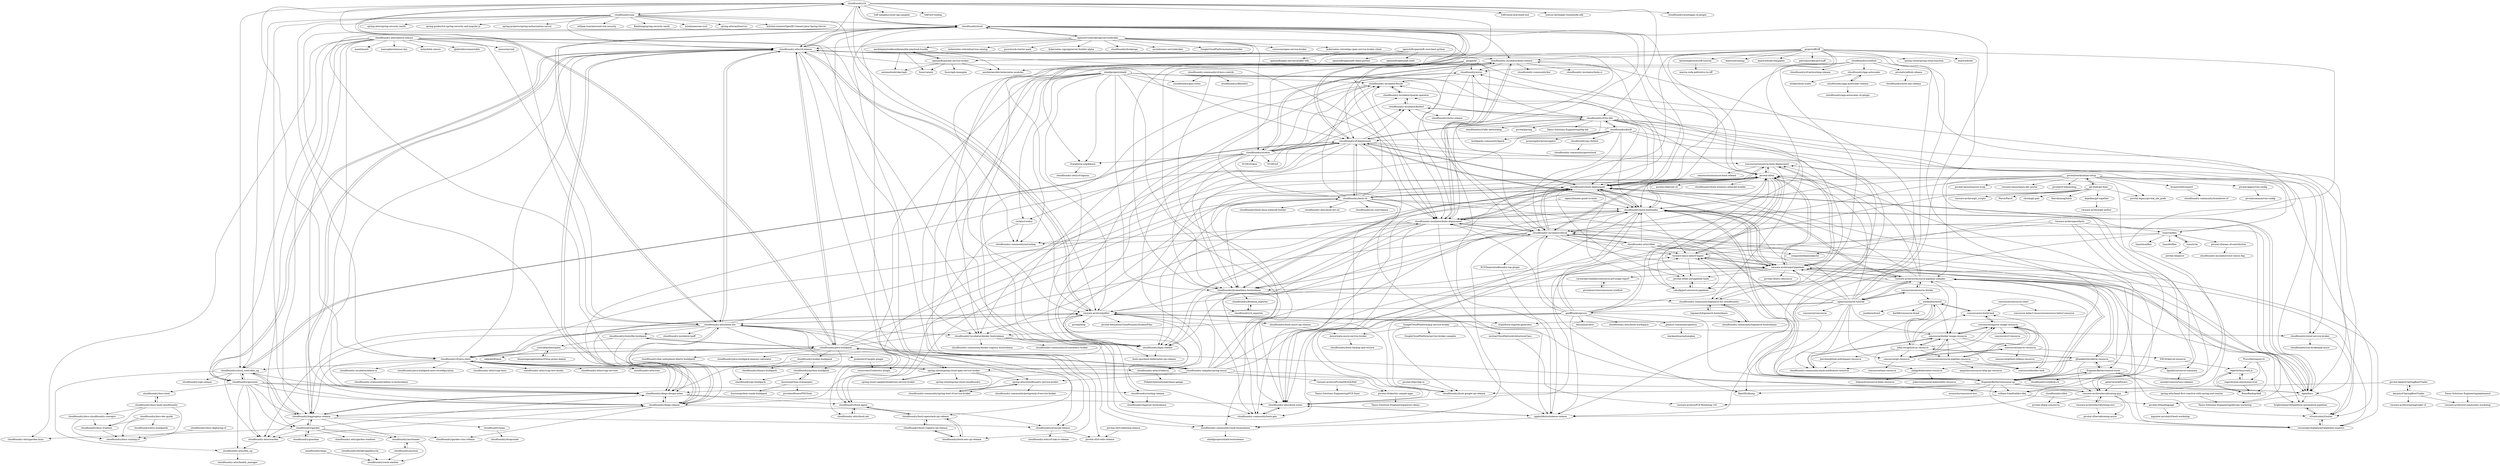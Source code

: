digraph G {
"cloudfoundry/cli" -> "cloudfoundry/bosh"
"cloudfoundry/cli" -> "cloudfoundry-attic/cf-release"
"cloudfoundry/cli" -> "cloudfoundry/java-buildpack"
"cloudfoundry/cli" -> "cloudfoundry/cf-deployment"
"cloudfoundry/cli" -> "cloudfoundry-attic/bosh-lite"
"cloudfoundry/cli" -> "cloudfoundry/uaa"
"cloudfoundry/cli" -> "cloudfoundry/cf-java-client"
"cloudfoundry/cli" -> "cloudfoundry/cloud_controller_ng"
"cloudfoundry/cli" -> "SAP-samples/cloud-cap-samples" ["e"=1]
"cloudfoundry/cli" -> "SAP/ui5-tooling" ["e"=1]
"cloudfoundry/cli" -> "cloudfoundry/cf-for-k8s"
"cloudfoundry/cli" -> "SAP/cloud-mta-build-tool" ["e"=1]
"cloudfoundry/cli" -> "watson-developer-cloud/node-sdk" ["e"=1]
"cloudfoundry/cli" -> "vmware-archive/pcfdev"
"cloudfoundry/cli" -> "cloudfoundry/multiapps-cli-plugin" ["e"=1]
"cloudfoundry-incubator/docker-boshrelease" -> "cloudfoundry-community/cf-containers-broker" ["e"=1]
"cloudfoundry-incubator/docker-boshrelease" -> "cloudfoundry-community/vault-boshrelease"
"cloudfoundry-incubator/docker-boshrelease" -> "cloudfoundry/haproxy-boshrelease"
"cloudfoundry-incubator/docker-boshrelease" -> "cloudfoundry-community/docker-registry-boshrelease"
"cloudfoundry-incubator/docker-boshrelease" -> "cloudfoundry/bpm-release"
"cloudfoundry-attic/bosh-lite" -> "cloudfoundry-attic/cf-release"
"cloudfoundry-attic/bosh-lite" -> "cloudfoundry/diego-release"
"cloudfoundry-attic/bosh-lite" -> "vmware-archive/pcfdev"
"cloudfoundry-attic/bosh-lite" -> "cloudfoundry-incubator/docker-boshrelease"
"cloudfoundry-attic/bosh-lite" -> "cloudfoundry/bosh"
"cloudfoundry-attic/bosh-lite" -> "cloudfoundry/diego-design-notes"
"cloudfoundry-attic/bosh-lite" -> "cloudfoundry-incubator/spiff"
"cloudfoundry-attic/bosh-lite" -> "cloudfoundry/cf-mysql-release"
"cloudfoundry-attic/bosh-lite" -> "cloudfoundry/bosh-deployment"
"cloudfoundry-attic/bosh-lite" -> "cloudfoundry/loggregator-release"
"cloudfoundry-attic/bosh-lite" -> "cloudfoundry-attic/warden"
"cloudfoundry-attic/bosh-lite" -> "cloudfoundry-attic/bosh-init"
"cloudfoundry-attic/bosh-lite" -> "spring-attic/cloudfoundry-service-broker"
"cloudfoundry-attic/bosh-lite" -> "cloudfoundry/bosh-agent"
"cloudfoundry-attic/bosh-lite" -> "cloudfoundry/staticfile-buildpack"
"cloudfoundry/loggregator-release" -> "cloudfoundry/diego-design-notes"
"cloudfoundry/loggregator-release" -> "cloudfoundry-attic/warden"
"cloudfoundry/loggregator-release" -> "cloudfoundry/cloud_controller_ng"
"cloudfoundry/loggregator-release" -> "cloudfoundry/noaa"
"cloudfoundry/loggregator-release" -> "cloudfoundry/garden"
"cloudfoundry/loggregator-release" -> "cloudfoundry/diego-release"
"cloudfoundry/loggregator-release" -> "cloudfoundry/cf-mysql-release"
"cloudfoundry/loggregator-release" -> "cloudfoundry/auctioneer"
"cloudfoundry/loggregator-release" -> "cloudfoundry-attic/cf-release"
"cloudfoundry/diego-release" -> "cloudfoundry/diego-design-notes"
"cloudfoundry/diego-release" -> "cloudfoundry-attic/cf-release"
"cloudfoundry/diego-release" -> "cloudfoundry/cf-mysql-release"
"cloudfoundry/diego-release" -> "cloudfoundry/garden-runc-release"
"cloudfoundry/diego-release" -> "cloudfoundry-attic/bosh-lite"
"cloudfoundry/diego-release" -> "cloudfoundry/loggregator-release"
"cloudfoundry/diego-release" -> "cloudfoundry-attic/warden"
"cloudfoundry/cf-mysql-release" -> "pivotal-cf/cf-redis-release"
"cloudfoundry/cf-mysql-release" -> "cloudfoundry-attic/cf-riak-cs-release"
"pivotal-cf/pivotal-ui" -> "cloudfoundry/bosh-google-cpi-release"
"google/kf" -> "pivotal-cf/om"
"google/kf" -> "cloudfoundry/eirini"
"google/kf" -> "cloudfoundry-incubator/kubo-deployment"
"google/kf" -> "cloudfoundry/bpm-release"
"google/kf" -> "cloudfoundry-incubator/cflocal"
"google/kf" -> "cloudfoundry-community/autosleep"
"google/kf" -> "cf-platform-eng/kibosh"
"pivotal-cf/areas-of-contribution" -> "cloudfoundry-incubator/core-values-faq"
"cloudfoundry/python-buildpack" -> "ihuston/python-cf-examples"
"cloudfoundry/python-buildpack" -> "cloudfoundry/go-buildpack"
"SWCE/keyval-resource" -> "regevbr/busywait.js"
"concourse/registry-image-resource" -> "concourse/builder-task"
"concourse/registry-image-resource" -> "concourse/oci-build-task"
"concourse/registry-image-resource" -> "concourse/docker-image-resource"
"concourse/registry-image-resource" -> "concourse/s3-resource"
"concourse/registry-image-resource" -> "concourse/concourse-pipeline-resource"
"concourse/builder-task" -> "concourse/registry-image-resource"
"cloudfoundry-samples/spring-music" -> "cloudfoundry/cf-java-client"
"cloudfoundry-samples/spring-music" -> "vmware-tanzu-labs/cf-mgmt"
"cloudfoundry-samples/spring-music" -> "vmware-archive/pcf-pipelines"
"cloudfoundry-samples/spring-music" -> "pivotal-cf/identity-sample-apps"
"cloudfoundry-samples/spring-music" -> "pivotal-cf/om"
"cloudfoundry-samples/spring-music" -> "cloudfoundry/java-buildpack"
"cloudfoundry-samples/spring-music" -> "vmware-archive/pcfdev"
"cloudfoundry-samples/spring-music" -> "cloudfoundry/diego-design-notes"
"cloudfoundry-samples/spring-music" -> "spring-attic/cloudfoundry-service-broker"
"cloudfoundry-samples/spring-music" -> "cloudfoundry/bosh-bootloader"
"cloudfoundry-samples/spring-music" -> "vmware-archive/PivotalMySQLWeb"
"cloudfoundry-incubator/admin-ui" -> "cloudfoundry-community/admin-ui-boshrelease"
"cloudfoundry-incubator/quarks-operator" -> "cloudfoundry-incubator/kubecf"
"cloudfoundry-incubator/quarks-operator" -> "cloudfoundry-incubator/fissile"
"luan/nvim" -> "pivotal-cf/pairist"
"luan/nvim" -> "luan/vimfiles"
"spring-attic/head-first-reactive-with-spring-and-reactor" -> "Tanzu-Solutions-Engineering/devops-workshop"
"cloudfoundry-community/logsearch-for-cloudfoundry" -> "cloudfoundry-community/logsearch-boshrelease"
"cloudfoundry-community/logsearch-for-cloudfoundry" -> "logsearch/logsearch-boshrelease"
"genevieve/leftovers" -> "vmware-archive/terraforming-gcp"
"EngineerBetter/control-tower" -> "EngineerBetter/concourse-up"
"EngineerBetter/control-tower" -> "cloudfoundry/credhub-cli"
"EngineerBetter/control-tower" -> "cf-toolsuite/cf-butler"
"EngineerBetter/control-tower" -> "ljfranklin/terraform-resource"
"EngineerBetter/control-tower" -> "egen/bucc"
"kelseyhightower/riff-tutorial" -> "marios-code-path/intro-to-riff"
"cloudfoundry/docs-bosh" -> "cloudfoundry/docs-book-cloudfoundry"
"PruvoNet/squiss-ts" -> "regevbr/busywait.js"
"PruvoNet/squiss-ts" -> "BrainBackup/bb8"
"PruvoNet/squiss-ts" -> "regevbr/json-expression-eval"
"cloudfoundry-community/spring-boot-cf-service-broker" -> "spring-attic/cloudfoundry-service-broker"
"spring-attic/cloudfoundry-service-broker" -> "cloudfoundry-community/postgresql-cf-service-broker"
"spring-attic/cloudfoundry-service-broker" -> "cloudfoundry-community/spring-boot-cf-service-broker"
"telia-oss/github-pr-resource" -> "concourse/registry-image-resource"
"telia-oss/github-pr-resource" -> "concourse/concourse-pipeline-resource"
"telia-oss/github-pr-resource" -> "concourse/docker-image-resource"
"telia-oss/github-pr-resource" -> "meAmidos/dcind"
"telia-oss/github-pr-resource" -> "ljfranklin/terraform-resource"
"telia-oss/github-pr-resource" -> "concourse/git-resource"
"telia-oss/github-pr-resource" -> "concourse/oci-build-task"
"telia-oss/github-pr-resource" -> "jtarchie/github-pullrequest-resource"
"telia-oss/github-pr-resource" -> "zlabjp/kubernetes-resource"
"telia-oss/github-pr-resource" -> "vmware-archive/concourse-pipeline-samples"
"cloudfoundry/garden" -> "cloudfoundry/guardian"
"cloudfoundry/garden" -> "cloudfoundry-attic/warden"
"cloudfoundry/garden" -> "cloudfoundry/loggregator-release"
"cloudfoundry/garden" -> "cloudfoundry/auctioneer"
"cloudfoundry/garden" -> "cloudfoundry/garden-runc-release"
"cloudfoundry/garden" -> "cloudfoundry/diego-design-notes"
"cloudfoundry/garden" -> "cloudfoundry-attic/garden-windows"
"cloudfoundry/garden" -> "cloudfoundry-attic/garden-linux"
"spring-cloud-samples/bookstore-service-broker" -> "spring-cloud/spring-cloud-open-service-broker"
"pivotalservices/concourse-credhub" -> "vmwarepivotallabs/concourse-pcf-usage-report"
"cloudfoundry/docs-book-cloudfoundry" -> "cloudfoundry/docs-running-cf"
"cloudfoundry/docs-book-cloudfoundry" -> "cloudfoundry/docs-cloudfoundry-concepts"
"cloudfoundry/docs-book-cloudfoundry" -> "cloudfoundry/docs-bosh"
"cloudfoundry/docs-book-cloudfoundry" -> "cloudfoundry/docs-cf-admin"
"cloudfoundry/eirini" -> "cloudfoundry/eirini-release"
"cloudfoundry/eirini" -> "cloudfoundry-incubator/fissile"
"cloudfoundry/eirini" -> "cloudfoundry/routing-release"
"cloudfoundry/eirini" -> "cppforlife/turbulence-release"
"cloudfoundry-attic/cfdev" -> "cloudfoundry-incubator/cflocal"
"cloudfoundry-attic/cfdev" -> "cloudfoundry-incubator/kubo-deployment"
"cloudfoundry-attic/cfdev" -> "vmware-archive/pcfdev"
"cloudfoundry-attic/cfdev" -> "vmware-tanzu-labs/cf-mgmt"
"cloudfoundry-attic/cfdev" -> "cloudfoundry/bosh-bootloader"
"cloudfoundry-attic/cfdev" -> "brightzheng100/platform-automation-pipelines"
"cloudfoundry-attic/cfdev" -> "vmware-archive/pcf-pipelines"
"cloudfoundry-attic/cfdev" -> "compozed/deployadactyl"
"cloudfoundry/docs-dev-guide" -> "cloudfoundry/docs-running-cf"
"cloudfoundry/docs-dev-guide" -> "cloudfoundry/docs-cf-admin"
"cloudfoundry/docs-dev-guide" -> "cloudfoundry/docs-buildpacks"
"egen/ultimate-guide-to-bosh" -> "cloudfoundry/bosh-bootloader"
"egen/ultimate-guide-to-bosh" -> "cloudfoundry/bpm-release"
"cloudfoundry/auction" -> "cloudfoundry/auctioneer"
"cloudfoundry/auction" -> "cloudfoundry/route-emitter"
"cloudfoundry/inigo" -> "cloudfoundry/route-emitter"
"cloudfoundry/auctioneer" -> "cloudfoundry/auction"
"cloudfoundry/auctioneer" -> "cloudfoundry/route-emitter"
"logsearch/logsearch-boshrelease" -> "cloudfoundry-community/logsearch-for-cloudfoundry"
"logsearch/logsearch-boshrelease" -> "cloudfoundry-community/logsearch-boshrelease"
"regevbr/busywait.js" -> "BrainBackup/bb8"
"regevbr/busywait.js" -> "regevbr/json-expression-eval"
"brightzheng100/platform-automation-pipelines" -> "cf-toolsuite/cf-butler"
"cf-platform-eng/kibosh" -> "cloudfoundry-attic/cf-logmon"
"cf-toolsuite/cf-butler" -> "vmwarepivotallabs/pcf-pipelines-maestro"
"cf-toolsuite/cf-butler" -> "brightzheng100/platform-automation-pipelines"
"regevbr/json-expression-eval" -> "regevbr/busywait.js"
"regevbr/json-expression-eval" -> "BrainBackup/bb8"
"cloudfoundry/docs-deploying-cf" -> "cloudfoundry/docs-running-cf"
"cloudfoundry/docs-cf-admin" -> "cloudfoundry/docs-running-cf"
"cloudfoundry/docs-cloudfoundry-concepts" -> "cloudfoundry/docs-running-cf"
"cloudfoundry/docs-cloudfoundry-concepts" -> "cloudfoundry/docs-cf-admin"
"concourse/concourse-chart" -> "concourse-helm3-resource/concourse-helm3-resource"
"concourse/concourse-chart" -> "concourse/oci-build-task"
"concourse/docker-image-resource" -> "concourse/registry-image-resource"
"concourse/docker-image-resource" -> "concourse/git-resource"
"concourse/docker-image-resource" -> "cloudfoundry-community/slack-notification-resource"
"concourse/docker-image-resource" -> "concourse/builder-task"
"concourse/docker-image-resource" -> "concourse/semver-resource"
"concourse/docker-image-resource" -> "telia-oss/github-pr-resource"
"concourse/docker-image-resource" -> "concourse/concourse-pipeline-resource"
"cloudfoundry/staticfile-buildpack" -> "contraband/autopilot"
"cloudfoundry/staticfile-buildpack" -> "cloudfoundry/java-buildpack"
"cloudfoundry/staticfile-buildpack" -> "cloudfoundry/diego-design-notes"
"cloudfoundry/dockerapplifecycle" -> "cloudfoundry/route-emitter"
"cloudfoundry/cf-for-k8s" -> "cloudfoundry-incubator/kubecf"
"cloudfoundry/cf-for-k8s" -> "cloudfoundry/korifi"
"cloudfoundry/cf-for-k8s" -> "cloudfoundry/cf-deployment"
"cloudfoundry/cf-for-k8s" -> "cloudfoundry/cf-k8s-networking"
"cloudfoundry/cf-for-k8s" -> "cloudfoundry/bosh-deployment"
"cloudfoundry/cf-for-k8s" -> "cloudfoundry/cloud-service-broker"
"cloudfoundry/cf-for-k8s" -> "pivotal/paving"
"cloudfoundry/cf-for-k8s" -> "cf-toolsuite/cf-butler"
"cloudfoundry/cf-for-k8s" -> "cloudfoundry/eirini"
"cloudfoundry/cf-for-k8s" -> "pivotal-cf/om"
"cloudfoundry/cf-for-k8s" -> "buildpacks-community/kpack" ["e"=1]
"cloudfoundry/cf-for-k8s" -> "egen/bucc"
"cloudfoundry/cf-for-k8s" -> "cloudfoundry-incubator/quarks-operator"
"cloudfoundry/cf-for-k8s" -> "Tanzu-Solutions-Engineering/tkg-lab" ["e"=1]
"cloudfoundry/cf-for-k8s" -> "cloudfoundry-community/logsearch-for-cloudfoundry"
"contraband/autopilot" -> "odlp/antifreeze"
"contraband/autopilot" -> "bluemixgaragelondon/cf-blue-green-deploy"
"contraband/autopilot" -> "guidowb/cf-targets-plugin"
"cloudfoundry/cf-java-client" -> "spring-cloud/spring-cloud-open-service-broker"
"cloudfoundry/cf-java-client" -> "cloudfoundry/java-buildpack-auto-reconfiguration" ["e"=1]
"cloudfoundry/cf-java-client" -> "cloudfoundry-attic/vcap-tests" ["e"=1]
"cloudfoundry/cf-java-client" -> "cloudfoundry-attic/vcap-test-assets" ["e"=1]
"cloudfoundry/cf-java-client" -> "cloudfoundry-attic/vcap-services" ["e"=1]
"cloudfoundry/cf-java-client" -> "cloudfoundry-incubator/admin-ui"
"cloudfoundry/cf-java-client" -> "cloudfoundry-attic/vmc" ["e"=1]
"cloudfoundry/cf-java-client" -> "cloudfoundry/java-buildpack"
"cloudfoundry/cf-java-client" -> "vmware-archive/pcfdev"
"cloudfoundry/cf-java-client" -> "cloudfoundry/cloud_controller_ng"
"cloudfoundry/cf-java-client" -> "cloudfoundry-samples/spring-music"
"cloudfoundry/cf-java-client" -> "cloudfoundry-attic/cf-abacus"
"cloudfoundry/cf-java-client" -> "cloudfoundry/loggregator-release"
"cloudfoundry/cf-java-client" -> "cloudfoundry-attic/cf-release"
"cloudfoundry/cf-java-client" -> "pivotal-cf/om"
"cloudfoundry-attic/lattice-release" -> "cloudfoundry/diego-release"
"cloudfoundry-attic/lattice-release" -> "mesosphere/mesos-dns" ["e"=1]
"cloudfoundry-attic/lattice-release" -> "cloudfoundry/diego-design-notes"
"cloudfoundry-attic/lattice-release" -> "cloudfoundry/loggregator-release"
"cloudfoundry-attic/lattice-release" -> "cloudfoundry/garden"
"cloudfoundry-attic/lattice-release" -> "helm/helm-classic" ["e"=1]
"cloudfoundry-attic/lattice-release" -> "cloudfoundry-attic/cf-release"
"cloudfoundry-attic/lattice-release" -> "cloudfoundry/gorouter"
"cloudfoundry-attic/lattice-release" -> "gliderlabs/connectable" ["e"=1]
"cloudfoundry-attic/lattice-release" -> "cloudfoundry-attic/bosh-lite"
"cloudfoundry-attic/lattice-release" -> "cloudfoundry-attic/garden-linux"
"cloudfoundry-attic/lattice-release" -> "cloudfoundry-community/bosh-gen"
"cloudfoundry-attic/lattice-release" -> "vmware-archive/pcfdev"
"cloudfoundry-attic/lattice-release" -> "mesos/myriad" ["e"=1]
"cloudfoundry-attic/lattice-release" -> "mantl/mantl" ["e"=1]
"cloudfoundry/go-cfclient" -> "cloudfoundry-community/gautocloud"
"cloudfoundry/bosh-openstack-cpi-release" -> "cloudfoundry/bosh-aws-cpi-release"
"cloudfoundry/bosh-openstack-cpi-release" -> "cloudfoundry/bosh-vsphere-cpi-release"
"cloudfoundry/bosh-openstack-cpi-release" -> "cloudfoundry/bosh-agent"
"cloudfoundry/diego-design-notes" -> "cloudfoundry/diego-release"
"cloudfoundry/diego-design-notes" -> "cloudfoundry/loggregator-release"
"cloudfoundry/diego-design-notes" -> "cloudfoundry/bosh-agent"
"cloudfoundry/diego-design-notes" -> "cloudfoundry-attic/bosh-notes"
"cloudfoundry/cloud-service-broker" -> "cloudfoundry/csb-brokerpak-azure"
"cloudfoundry/cloud-service-broker" -> "cf-toolsuite/cf-butler"
"cloudfoundry/bosh-agent" -> "cloudfoundry-attic/bosh-init"
"cloudfoundry/bosh-agent" -> "cloudfoundry/bosh-openstack-cpi-release"
"concourse/semver-resource" -> "concourse/github-release-resource"
"concourse/semver-resource" -> "concourse/oci-build-task"
"concourse/semver-resource" -> "SWCE/keyval-resource"
"concourse/semver-resource" -> "concourse/registry-image-resource"
"concourse/semver-resource" -> "concourse/git-resource"
"concourse/oci-build-task" -> "concourse/registry-image-resource"
"concourse/oci-build-task" -> "meAmidos/dcind"
"pivotal-cf/cf-rabbitmq-release" -> "pivotal-cf/cf-redis-release"
"cloudfoundry-incubator/kubecf" -> "cloudfoundry-incubator/quarks-operator"
"cloudfoundry-incubator/kubecf" -> "cloudfoundry/eirini-release"
"cloudfoundry-incubator/kubecf" -> "cloudfoundry/cf-for-k8s"
"cloudfoundry-attic/bosh-init" -> "cloudfoundry/bosh-agent"
"cloudfoundry/bosh-aws-cpi-release" -> "cloudfoundry/bosh-openstack-cpi-release"
"cloudfoundry/bosh-aws-cpi-release" -> "cloudfoundry/bosh-vsphere-cpi-release"
"concourse/git-resource" -> "concourse/docker-image-resource"
"concourse/git-resource" -> "concourse/registry-image-resource"
"concourse/git-resource" -> "concourse/semver-resource"
"concourse/git-resource" -> "concourse/time-resource"
"cloudfoundry/noaa" -> "cloudfoundry/dropsonde"
"BrainBackup/bb8" -> "regevbr/busywait.js"
"cloudfoundry/korifi" -> "cloudfoundry/cf-for-k8s"
"cloudfoundry/korifi" -> "cloudfoundry/cloud-service-broker"
"cloudfoundry/korifi" -> "cloudfoundry/cf-deployment"
"cloudfoundry/korifi" -> "cloudfoundry-incubator/kubecf"
"cloudfoundry/korifi" -> "cloudfoundry/bosh-bootloader"
"cloudfoundry/korifi" -> "cloudfoundry-community/logsearch-for-cloudfoundry"
"cloudfoundry/korifi" -> "buildpacks-community/kpack" ["e"=1]
"cloudfoundry/korifi" -> "cloudfoundry/prometheus-boshrelease"
"cloudfoundry/korifi" -> "cloudfoundry-incubator/cflocal"
"cloudfoundry/korifi" -> "promregator/promregator"
"cloudfoundry/korifi" -> "cloudfoundry/go-cfclient"
"egen/concourse-tutorial" -> "vmware-archive/concourse-pipeline-samples"
"egen/concourse-tutorial" -> "concourse/concourse" ["e"=1]
"egen/concourse-tutorial" -> "EngineerBetter/concourse-up"
"egen/concourse-tutorial" -> "concourse/docker-image-resource"
"egen/concourse-tutorial" -> "cloudfoundry/bosh-bootloader"
"egen/concourse-tutorial" -> "vmware-archive/pcfdev"
"egen/concourse-tutorial" -> "pivotal-cf/om"
"egen/concourse-tutorial" -> "concourse/concourse-docker"
"egen/concourse-tutorial" -> "concourse/git-resource"
"egen/concourse-tutorial" -> "vmware-archive/pcf-pipelines"
"egen/concourse-tutorial" -> "cloudfoundry-incubator/cflocal"
"egen/concourse-tutorial" -> "cloudfoundry-community/slack-notification-resource"
"egen/concourse-tutorial" -> "geofffranks/spruce"
"egen/concourse-tutorial" -> "cloudfoundry/bosh"
"egen/concourse-tutorial" -> "cloudfoundry-attic/cf-release"
"cloudfoundry/uaa" -> "cloudfoundry-attic/cf-release"
"cloudfoundry/uaa" -> "mitreid-connect/OpenID-Connect-Java-Spring-Server" ["e"=1]
"cloudfoundry/uaa" -> "cloudfoundry/bosh"
"cloudfoundry/uaa" -> "spring-attic/spring-security-oauth" ["e"=1]
"cloudfoundry/uaa" -> "cloudfoundry/cf-java-client"
"cloudfoundry/uaa" -> "spring-guides/tut-spring-security-and-angular-js" ["e"=1]
"cloudfoundry/uaa" -> "cloudfoundry/cli"
"cloudfoundry/uaa" -> "spring-projects/spring-authorization-server" ["e"=1]
"cloudfoundry/uaa" -> "william-tran/microservice-security" ["e"=1]
"cloudfoundry/uaa" -> "cloudfoundry/cloud_controller_ng"
"cloudfoundry/uaa" -> "Baeldung/spring-security-oauth" ["e"=1]
"cloudfoundry/uaa" -> "wiselyman/uaa-zuul" ["e"=1]
"cloudfoundry/uaa" -> "spring-attic/authserver" ["e"=1]
"cloudfoundry/uaa" -> "cloudfoundry/diego-release"
"cloudfoundry/uaa" -> "vmware-archive/pcfdev"
"bluemixgaragelondon/cf-blue-green-deploy" -> "contraband/autopilot"
"cloudfoundry-attic/cf-abacus" -> "FidelityInternational/chaos-galago"
"cloudfoundry-attic/cf-release" -> "cloudfoundry/diego-release"
"cloudfoundry-attic/cf-release" -> "cloudfoundry-attic/bosh-lite"
"cloudfoundry-attic/cf-release" -> "cloudfoundry/bosh"
"cloudfoundry-attic/cf-release" -> "cloudfoundry/diego-design-notes"
"cloudfoundry-attic/cf-release" -> "cloudfoundry/gorouter"
"cloudfoundry-attic/cf-release" -> "cloudfoundry/loggregator-release"
"cloudfoundry-attic/cf-release" -> "cloudfoundry/cf-mysql-release"
"cloudfoundry-attic/cf-release" -> "cloudfoundry/bosh-deployment"
"cloudfoundry-attic/cf-release" -> "vmware-archive/pcfdev"
"cloudfoundry-attic/cf-release" -> "cloudfoundry-incubator/kubo-deployment"
"cloudfoundry-attic/cf-release" -> "cloudfoundry-incubator/kubo-release"
"cloudfoundry-attic/cf-release" -> "cloudfoundry/cf-deployment"
"cloudfoundry-attic/cf-release" -> "spring-cloud/spring-cloud-open-service-broker"
"cloudfoundry-attic/cf-release" -> "cloudfoundry-incubator/cflocal"
"cloudfoundry-attic/cf-release" -> "cloudfoundry/java-buildpack"
"cloudfoundry/bosh" -> "cloudfoundry-attic/cf-release"
"cloudfoundry/bosh" -> "cloudfoundry/bosh-deployment"
"cloudfoundry/bosh" -> "cloudfoundry/cf-deployment"
"cloudfoundry/bosh" -> "cloudfoundry-attic/bosh-lite"
"cloudfoundry/bosh" -> "cloudfoundry-incubator/kubo-deployment"
"cloudfoundry/bosh" -> "cloudfoundry/bosh-cli"
"cloudfoundry/bosh" -> "cloudfoundry-incubator/kubo-release"
"cloudfoundry/bosh" -> "cloudfoundry/diego-release"
"cloudfoundry/bosh" -> "cloudfoundry/cli"
"cloudfoundry/bosh" -> "cloudfoundry/bosh-aws-cpi-release"
"cloudfoundry/bosh" -> "cloudfoundry/bosh-openstack-cpi-release"
"cloudfoundry/bosh" -> "cloudfoundry/diego-design-notes"
"cloudfoundry/bosh" -> "cloudfoundry/prometheus-boshrelease"
"cloudfoundry/bosh" -> "cloudfoundry/bosh-bootloader"
"cloudfoundry/bosh" -> "openservicebrokerapi/servicebroker"
"cloudfoundry/prometheus-boshrelease" -> "cloudfoundry-community/vault-boshrelease"
"cloudfoundry/prometheus-boshrelease" -> "cloudfoundry-community/logsearch-for-cloudfoundry"
"cloudfoundry/prometheus-boshrelease" -> "cloudfoundry/cf_exporter"
"cloudfoundry/prometheus-boshrelease" -> "cloudfoundry/bosh-deployment"
"cloudfoundry/prometheus-boshrelease" -> "cloudfoundry/bpm-release"
"cloudfoundry/prometheus-boshrelease" -> "cloudfoundry/firehose_exporter"
"geofffranks/spruce" -> "cloudfoundry-attic/bosh-notes"
"geofffranks/spruce" -> "genesis-community/genesis"
"geofffranks/spruce" -> "herrjulz/aviator"
"geofffranks/spruce" -> "cppforlife/turbulence-release"
"geofffranks/spruce" -> "pivotal-cf/om"
"geofffranks/spruce" -> "cloudfoundry/bosh-bootloader"
"geofffranks/spruce" -> "vmware-tanzu-labs/cf-mgmt"
"geofffranks/spruce" -> "cloudfoundry/bosh-deployment"
"geofffranks/spruce" -> "cloudfoundry-incubator/docker-boshrelease"
"geofffranks/spruce" -> "cloudfoundry-community/bosh-gen"
"geofffranks/spruce" -> "cloudfoundry/eirini"
"geofffranks/spruce" -> "cloudfoundry-incubator/cflocal"
"geofffranks/spruce" -> "EngineerBetter/concourse-up"
"geofffranks/spruce" -> "cloudfoundry-incubator/kubo-deployment"
"geofffranks/spruce" -> "cloudfoundry-attic/bosh-workspace"
"cloudfoundry-community/slack-notification-resource" -> "concourse/docker-image-resource"
"icclab/cf-webui" -> "pivotal-cf/cf-redis-release"
"icclab/cf-webui" -> "cloudfoundry-community/autosleep"
"cloudfoundry-attic/bosh-notes" -> "cppforlife/turbulence-release"
"cloudfoundry-attic/bosh-notes" -> "cloudfoundry-community/bosh-gen"
"git-duet/git-duet" -> "pivotal/workstation-setup"
"git-duet/git-duet" -> "kejadlen/git-together"
"git-duet/git-duet" -> "cloudfoundry/bosh-agent"
"git-duet/git-duet" -> "chrisk/git-pair"
"git-duet/git-duet" -> "cloudfoundry-attic/bosh-notes"
"git-duet/git-duet" -> "therubymug/hitch"
"git-duet/git-duet" -> "pivotal-legacy/pivotal_ide_prefs"
"git-duet/git-duet" -> "vmware-archive/git_scripts"
"git-duet/git-duet" -> "Parrit/Parrit"
"cppforlife/turbulence-release" -> "cloudfoundry-attic/bosh-notes"
"cppforlife/turbulence-release" -> "cloudfoundry-community/vault-boshrelease"
"cloudfoundry/bosh-azure-cpi-release" -> "Azure/meta-azure-service-broker"
"cloudfoundry/routing-release" -> "cloudfoundry/haproxy-boshrelease"
"davpin/cf-SpringBootTrader" -> "pivotal-bank/cf-SpringBootTrader"
"davpin/cf-SpringBootTrader" -> "vmware-archive/springtrader-cf"
"davpin/cf-SpringBootTrader" -> "vmware-archive/cf-community-workshop"
"ihuston/python-cf-examples" -> "cloudfoundry/python-buildpack"
"ihuston/python-cf-examples" -> "ihuston/python-conda-buildpack"
"ihuston/python-cf-examples" -> "pivotalsoftware/PDLTools"
"mstine/CloudNativeArchitectureClass" -> "vmware-archive/PCF-Workshop-101"
"pivotal-cf/identity-sample-apps" -> "Tanzu-Solutions-Engineering/pcf-ers-demo"
"cloudfoundry-community/vault-boshrelease" -> "shieldproject/shield-boshrelease" ["e"=1]
"cloudfoundry/bosh-vsphere-cpi-release" -> "cloudfoundry/bosh-aws-cpi-release"
"cloudfoundry/bosh-vsphere-cpi-release" -> "cloudfoundry/bosh-openstack-cpi-release"
"guidowb/cf-targets-plugin" -> "swisscom/cf-statistics-plugin"
"genesis-community/genesis" -> "starkandwayne/jumpbox"
"cloudfoundry/cloud_controller_ng" -> "cloudfoundry/loggregator-release"
"cloudfoundry/cloud_controller_ng" -> "cloudfoundry-attic/warden"
"cloudfoundry/cloud_controller_ng" -> "cloudfoundry/capi-release"
"cloudfoundry/cloud_controller_ng" -> "cloudfoundry/diego-design-notes"
"cloudfoundry/cloud_controller_ng" -> "cloudfoundry-attic/dea_ng"
"cloudfoundry/cloud_controller_ng" -> "cloudfoundry/gorouter"
"cloudfoundry/cloud_controller_ng" -> "cloudfoundry/cf-deployment"
"jtarchie/github-pullrequest-resource" -> "cloudfoundry-community/slack-notification-resource"
"cloudfoundry/stratos" -> "cloudfoundry/prometheus-boshrelease"
"cloudfoundry/stratos" -> "cloudfoundry-incubator/kubo-release"
"cloudfoundry/stratos" -> "cloudfoundry/cf-deployment"
"cloudfoundry/stratos" -> "icclab/cf-webui"
"cloudfoundry/stratos" -> "SUSE/stratos"
"cloudfoundry/stratos" -> "cloudfoundry/eirini"
"cloudfoundry/stratos" -> "SUSE/scf"
"cloudfoundry/stratos" -> "cf-platform-eng/kibosh"
"cloudfoundry/stratos" -> "cloudfoundry-incubator/fissile"
"cloudfoundry/stratos" -> "cloudfoundry-attic/cf-abacus"
"cloudfoundry/stratos" -> "cloudfoundry-incubator/kubo-deployment"
"cloudfoundry/stratos" -> "cloudfoundry-community/bosh-gen"
"cloudfoundry/stratos" -> "cloudfoundry-incubator/quarks-operator"
"cloudfoundry/stratos" -> "cloudfoundry-incubator/kubecf"
"cloudfoundry/stratos" -> "concourse/concourse-bosh-deployment"
"spring-cloud/spring-cloud-open-service-broker" -> "spring-attic/cloudfoundry-service-broker"
"spring-cloud/spring-cloud-open-service-broker" -> "cloudfoundry-community/spring-boot-cf-service-broker"
"spring-cloud/spring-cloud-open-service-broker" -> "spring-cloud/spring-cloud-cloudfoundry" ["e"=1]
"spring-cloud/spring-cloud-open-service-broker" -> "spring-cloud-samples/bookstore-service-broker"
"spring-cloud/spring-cloud-open-service-broker" -> "cloudfoundry/cf-java-client"
"spring-cloud/spring-cloud-open-service-broker" -> "william-tran/freddys-bbq"
"shieldproject/shield" -> "cloudfoundry/prometheus-boshrelease"
"shieldproject/shield" -> "cloudfoundry-community/autosleep"
"shieldproject/shield" -> "cf-platform-eng/kibosh"
"shieldproject/shield" -> "icclab/cf-webui"
"shieldproject/shield" -> "egen/bucc"
"shieldproject/shield" -> "cloudfoundry-community/vault-boshrelease"
"shieldproject/shield" -> "cloudfoundry/bosh-deployment"
"shieldproject/shield" -> "cloudfoundry-incubator/kubo-deployment"
"shieldproject/shield" -> "cloudfoundry-incubator/fissile"
"shieldproject/shield" -> "cloudfoundry-attic/bosh-notes"
"shieldproject/shield" -> "swisscom/cf-statistics-plugin"
"shieldproject/shield" -> "cloudfoundry-incubator/cflocal"
"shieldproject/shield" -> "cloudfoundry/bpm-release"
"shieldproject/shield" -> "cloudfoundry/pmc-notes"
"shieldproject/shield" -> "cloudfoundry-incubator/docker-boshrelease"
"cloudfoundry/cf-deployment" -> "cloudfoundry/bosh-deployment"
"cloudfoundry/cf-deployment" -> "cloudfoundry/cf-for-k8s"
"cloudfoundry/cf-deployment" -> "cloudfoundry/bosh-bootloader"
"cloudfoundry/cf-deployment" -> "cloudfoundry/prometheus-boshrelease"
"cloudfoundry/cf-deployment" -> "cloudfoundry/bosh-cli"
"cloudfoundry/cf-deployment" -> "cloudfoundry/stratos"
"cloudfoundry/cf-deployment" -> "cloudfoundry-incubator/kubecf"
"cloudfoundry/cf-deployment" -> "cloudfoundry-community/logsearch-for-cloudfoundry"
"cloudfoundry/cf-deployment" -> "cloudfoundry/cloud_controller_ng"
"cloudfoundry/cf-deployment" -> "egen/bucc"
"cloudfoundry/cf-deployment" -> "cloudfoundry/bosh"
"cloudfoundry/cf-deployment" -> "cloudfoundry-attic/bosh-notes"
"cloudfoundry/cf-deployment" -> "cloudfoundry/diego-design-notes"
"cloudfoundry/cf-deployment" -> "cloudfoundry/diego-release"
"cloudfoundry/cf-deployment" -> "cloudfoundry-incubator/docker-boshrelease"
"vmware-archive/pcfdev" -> "cloudfoundry-attic/bosh-lite"
"vmware-archive/pcfdev" -> "pivotal/blog"
"vmware-archive/pcfdev" -> "pivotal-cf/om"
"vmware-archive/pcfdev" -> "cloudfoundry-attic/cf-release"
"vmware-archive/pcfdev" -> "cf-platform-eng/tile-generator"
"vmware-archive/pcfdev" -> "cloudfoundry-incubator/kubo-deployment"
"vmware-archive/pcfdev" -> "mstine/CloudNativeArchitectureClass"
"vmware-archive/pcfdev" -> "cloudfoundry/diego-design-notes"
"vmware-archive/pcfdev" -> "cloudfoundry/cf-java-client"
"vmware-archive/pcfdev" -> "cloudfoundry/bosh-google-cpi-release"
"vmware-archive/pcfdev" -> "william-tran/freddys-bbq"
"vmware-archive/pcfdev" -> "spring-cloud/spring-cloud-open-service-broker"
"vmware-archive/pcfdev" -> "pivotal-education/CloudFoundryStudentFiles"
"vmware-archive/pcfdev" -> "cloudfoundry/bosh-azure-cpi-release"
"vmware-archive/pcfdev" -> "cloudfoundry-attic/cf-abacus"
"luan/vimfiles" -> "luan/nvim"
"luan/vimfiles" -> "cloudfoundry-attic/bosh-notes"
"luan/vimfiles" -> "luan/tmuxfiles"
"luan/vimfiles" -> "pivotal-cf/areas-of-contribution"
"luan/vimfiles" -> "luan/dotfiles"
"luan/vimfiles" -> "cppforlife/turbulence-release"
"cloudfoundry-community/bosh-gen" -> "cloudfoundry-attic/bosh-notes"
"cloudfoundry-incubator/fissile" -> "cloudfoundry-incubator/quarks-operator"
"cloudfoundry-incubator/fissile" -> "cloudfoundry/bpm-release"
"cloudfoundry-incubator/fissile" -> "bosh-cpis/bosh-kubernetes-cpi-release"
"cloudfoundry/guardian" -> "cloudfoundry/garden"
"krujos/willitconnect" -> "cloudfoundry-community/homebrew-cf"
"william-tran/freddys-bbq" -> "vmware-archive/PCF-Workshop-101"
"william-tran/freddys-bbq" -> "pivotal-cf/landingpage"
"SUSE/scf" -> "cloudfoundry-incubator/fissile"
"cloudfoundry-attic/warden" -> "cloudfoundry-attic/dea_ng"
"Tanzu-Solutions-Engineering/ephemerol" -> "vmware-archive/cf-community-workshop"
"concourse/concourse-pipeline-resource" -> "aequitas/concourse-http-api-resource"
"concourse/concourse-pipeline-resource" -> "concourse/registry-image-resource"
"concourse/concourse-pipeline-resource" -> "concourse/builder-task"
"pivotal/workstation-setup" -> "pivotal/cf-onboarding"
"pivotal/workstation-setup" -> "cloudfoundry/bosh-bootloader"
"pivotal/workstation-setup" -> "luan/vimfiles"
"pivotal/workstation-setup" -> "krujos/willitconnect"
"pivotal/workstation-setup" -> "pivotal-legacy/vim-config"
"pivotal/workstation-setup" -> "vmware-archive/concourse-pipeline-samples"
"pivotal/workstation-setup" -> "git-duet/git-duet"
"pivotal/workstation-setup" -> "pivotal-sprout/sprout-wrap"
"pivotal/workstation-setup" -> "cloudfoundry/bosh-deployment"
"pivotal/workstation-setup" -> "vmware-tanzu/tanzu-dev-portal"
"pivotal/workstation-setup" -> "cf-toolsuite/cf-butler"
"pivotal/workstation-setup" -> "pivotal-legacy/pivotal_ide_prefs"
"pivotal/workstation-setup" -> "cloudfoundry-incubator/cflocal"
"cloudfoundry/app-autoscaler" -> "cloudfoundry/app-autoscaler-release"
"cloudfoundry/app-autoscaler" -> "nttlabs/bosh-scaler"
"cloudfoundry/bosh-bootloader" -> "concourse/concourse-bosh-deployment"
"cloudfoundry/bosh-bootloader" -> "vmware-archive/pcf-pipelines"
"cloudfoundry/bosh-bootloader" -> "cloudfoundry/bosh-deployment"
"cloudfoundry/bosh-bootloader" -> "cloudfoundry/bosh-google-cpi-release"
"cloudfoundry/bosh-bootloader" -> "vmware-archive/concourse-pipeline-samples"
"cloudfoundry/bosh-bootloader" -> "EngineerBetter/concourse-up"
"cloudfoundry/bosh-bootloader" -> "pivotal-cf/om"
"cloudfoundry/bosh-bootloader" -> "cloudfoundry/prometheus-boshrelease"
"cloudfoundry/bosh-bootloader" -> "cloudfoundry-community/bosh-gen"
"cloudfoundry/bosh-bootloader" -> "cloudfoundry-attic/bosh-notes"
"cloudfoundry/bosh-bootloader" -> "vmware-tanzu-labs/cf-mgmt"
"cloudfoundry/bosh-bootloader" -> "cloudfoundry/cf-deployment"
"cloudfoundry/bosh-bootloader" -> "cloudfoundry-incubator/kubo-deployment"
"cloudfoundry/bosh-bootloader" -> "vmware-archive/terraforming-gcp"
"cloudfoundry/bosh-bootloader" -> "egen/bucc"
"ljfranklin/terraform-resource" -> "EngineerBetter/control-tower"
"ljfranklin/terraform-resource" -> "vmware-archive/terraforming-gcp"
"ljfranklin/terraform-resource" -> "zlabjp/kubernetes-resource"
"ljfranklin/terraform-resource" -> "cloudfoundry-community/slack-notification-resource"
"ljfranklin/terraform-resource" -> "dgodd/concourse-summary"
"ljfranklin/terraform-resource" -> "vmware-archive/concourse-pipeline-samples"
"ljfranklin/terraform-resource" -> "telia-oss/github-pr-resource"
"cloudfoundry/credhub" -> "cloudfoundry/bosh-deployment"
"cloudfoundry/credhub" -> "pivotal/credhub-release"
"cloudfoundry/credhub" -> "cloudfoundry/app-autoscaler"
"cloudfoundry/credhub" -> "cloudfoundry/eirini"
"cloudfoundry/credhub" -> "cppforlife/turbulence-release"
"cloudfoundry/credhub" -> "cloudfoundry-incubator/docker-boshrelease"
"cloudfoundry/credhub" -> "cloudfoundry/cf-networking-release"
"pivotal-bank/cf-SpringBootTrader" -> "davpin/cf-SpringBootTrader"
"pivotal-bank/cf-SpringBootTrader" -> "william-tran/freddys-bbq"
"kejadlen/git-together" -> "vmware-archive/git-author"
"cloudfoundry-attic/dea_ng" -> "cloudfoundry-attic/health_manager"
"pivotal-legacy/vim-config" -> "pivotalcommon/vim-config"
"pivotal/credhub-release" -> "cloudfoundry/bosh-dns-release"
"Azure/meta-azure-service-broker" -> "cloudfoundry/bosh-backup-and-restore"
"openservicebrokerapi/servicebroker" -> "kubernetes-retired/service-catalog" ["e"=1]
"openservicebrokerapi/servicebroker" -> "pmorie/osb-starter-pack"
"openservicebrokerapi/servicebroker" -> "cloudfoundry/bosh"
"openservicebrokerapi/servicebroker" -> "spring-cloud/spring-cloud-open-service-broker"
"openservicebrokerapi/servicebroker" -> "openshift/ansible-service-broker"
"openservicebrokerapi/servicebroker" -> "kubernetes-sigs/apiserver-builder-alpha" ["e"=1]
"openservicebrokerapi/servicebroker" -> "cloudfoundry/brokerapi" ["e"=1]
"openservicebrokerapi/servicebroker" -> "kubernetes-retired/go-open-service-broker-client"
"openservicebrokerapi/servicebroker" -> "awslabs/aws-servicebroker" ["e"=1]
"openservicebrokerapi/servicebroker" -> "GoogleCloudPlatform/metacontroller" ["e"=1]
"openservicebrokerapi/servicebroker" -> "cloudfoundry-attic/cf-release"
"openservicebrokerapi/servicebroker" -> "swisscom/open-service-broker"
"openservicebrokerapi/servicebroker" -> "ansibleplaybookbundle/ansible-playbook-bundle"
"openservicebrokerapi/servicebroker" -> "cloudfoundry/stratos"
"openservicebrokerapi/servicebroker" -> "cloudfoundry-incubator/kubo-deployment"
"vmwarepivotallabs/concourse-pcf-usage-report" -> "pivotalservices/concourse-credhub"
"concourse/concourse-docker" -> "vmware-archive/concourse-pipeline-samples"
"concourse/concourse-docker" -> "meAmidos/dcind"
"concourse/concourse-docker" -> "egen/concourse-tutorial"
"vmware-tanzu-labs/cf-mgmt" -> "vmware-archive/pcf-pipelines"
"vmware-tanzu-labs/cf-mgmt" -> "pivotal-cf/om"
"vmware-tanzu-labs/cf-mgmt" -> "pivotal-cf/bbr-pcf-pipeline-tasks"
"vmware-tanzu-labs/cf-mgmt" -> "rahulkj/pcf-concourse-pipelines"
"vmware-tanzu-labs/cf-mgmt" -> "vmwarepivotallabs/pcf-pipelines-maestro"
"vmware-archive/concourse-pipeline-samples" -> "vmware-archive/pcf-pipelines"
"vmware-archive/concourse-pipeline-samples" -> "cloudfoundry/bosh-bootloader"
"vmware-archive/concourse-pipeline-samples" -> "EngineerBetter/concourse-up"
"vmware-archive/concourse-pipeline-samples" -> "egen/concourse-tutorial"
"vmware-archive/concourse-pipeline-samples" -> "pivotal-cf/om"
"vmware-archive/concourse-pipeline-samples" -> "vmware-tanzu-labs/cf-mgmt"
"vmware-archive/concourse-pipeline-samples" -> "EngineerBetter/control-tower"
"vmware-archive/concourse-pipeline-samples" -> "concourse/concourse-bosh-deployment"
"vmware-archive/concourse-pipeline-samples" -> "ljfranklin/terraform-resource"
"vmware-archive/concourse-pipeline-samples" -> "RamXX/cfjump"
"vmware-archive/concourse-pipeline-samples" -> "egen/bucc"
"vmware-archive/concourse-pipeline-samples" -> "concourse/concourse-docker"
"vmware-archive/concourse-pipeline-samples" -> "cloudfoundry/bosh-deployment"
"vmware-archive/concourse-pipeline-samples" -> "cloudfoundry/prometheus-boshrelease"
"vmware-archive/concourse-pipeline-samples" -> "concourse/docker-image-resource"
"pivotal-cf/om" -> "vmware-archive/pcf-pipelines"
"pivotal-cf/om" -> "vmware-tanzu-labs/cf-mgmt"
"pivotal-cf/om" -> "concourse/concourse-bosh-deployment"
"pivotal-cf/om" -> "vmware-archive/terraforming-gcp"
"pivotal-cf/om" -> "pivotal-cf/bbr-pcf-pipeline-tasks"
"pivotal-cf/om" -> "cloudfoundry/bosh-windows-stemcell-builder"
"pivotal-cf/om" -> "cloudfoundry/bosh-deployment"
"pivotal-cf/om" -> "cloudfoundry-incubator/cflocal"
"pivotal-cf/om" -> "pivotal-cf/pivnet-cli"
"pivotal-cf/om" -> "rahulkj/pcf-concourse-pipelines"
"vmware-archive/PivotalMySQLWeb" -> "pivotal-cf/identity-sample-apps"
"vmware-archive/PivotalMySQLWeb" -> "Tanzu-Solutions-Engineering/PCF-Sizer"
"meAmidos/dcind" -> "concourse/oci-build-task"
"meAmidos/dcind" -> "karlkfi/concourse-dcind"
"meAmidos/dcind" -> "telia-oss/github-pr-resource"
"meAmidos/dcind" -> "cloudfoundry-community/slack-notification-resource"
"meAmidos/dcind" -> "josebarn/dcind"
"meAmidos/dcind" -> "concourse/docker-image-resource"
"GoogleCloudPlatform/gcp-service-broker" -> "GoogleCloudPlatform/service-broker-samples"
"GoogleCloudPlatform/gcp-service-broker" -> "cloudfoundry/bosh-google-cpi-release"
"GoogleCloudPlatform/gcp-service-broker" -> "cloudfoundry/cloud-service-broker"
"GoogleCloudPlatform/gcp-service-broker" -> "Azure/meta-azure-service-broker"
"cloudfoundry/bosh-cli" -> "cloudfoundry/bosh-deployment"
"cloudfoundry/bosh-cli" -> "cloudfoundry/bosh-agent"
"cloudfoundry/bosh-cli" -> "cloudfoundry/bosh-linux-stemcell-builder"
"cloudfoundry/bosh-cli" -> "cloudfoundry/prometheus-boshrelease"
"cloudfoundry/bosh-cli" -> "cloudfoundry/cf-deployment"
"cloudfoundry/bosh-cli" -> "cloudfoundry/credhub-cli"
"cloudfoundry/bosh-cli" -> "cloudfoundry/bpm-release"
"cloudfoundry/bosh-cli" -> "cloudfoundry-attic/bosh-notes"
"cloudfoundry/bosh-cli" -> "cloudfoundry/bosh-bootloader"
"cloudfoundry/bosh-cli" -> "cloudfoundry-attic/bosh-ext-cli"
"cloudfoundry/bosh-cli" -> "cloudfoundry-incubator/kubo-release"
"cloudfoundry/bosh-cli" -> "pivotal-cf/om"
"cloudfoundry/bosh-cli" -> "cppforlife/turbulence-release"
"cloudfoundry/bosh-cli" -> "cloudfoundry/os-conf-release"
"cloudfoundry/bosh-cli" -> "cloudfoundry-incubator/fissile"
"cloudfoundry-incubator/kubo-release" -> "cloudfoundry-incubator/kubo-deployment"
"cloudfoundry-incubator/kubo-release" -> "cloudfoundry-incubator/docker-boshrelease"
"cloudfoundry-incubator/kubo-release" -> "cloudfoundry/bpm-release"
"cloudfoundry-incubator/kubo-release" -> "cloudfoundry/prometheus-boshrelease"
"cloudfoundry-incubator/kubo-release" -> "cloudfoundry-community/bui"
"cloudfoundry-incubator/kubo-release" -> "cppforlife/turbulence-release"
"cloudfoundry-incubator/kubo-release" -> "cloudfoundry/stratos"
"cloudfoundry-incubator/kubo-release" -> "cloudfoundry/eirini"
"cloudfoundry-incubator/kubo-release" -> "cloudfoundry-incubator/kubo-ci"
"cloudfoundry/cfdot" -> "pivotal-cf/gcp-concourse"
"cloudfoundry/firehose_exporter" -> "cloudfoundry/cf_exporter"
"dgodd/concourse-summary" -> "moodev/concourseci-radiator"
"cloudfoundry-incubator/cflocal" -> "pivotal-cf/om"
"cloudfoundry-incubator/cflocal" -> "ECSTeam/cloudfoundry-top-plugin"
"cloudfoundry-incubator/cflocal" -> "cloudfoundry-community/autosleep"
"cloudfoundry-incubator/cflocal" -> "pivotal-cf/landingpage"
"cloudfoundry-incubator/cflocal" -> "cloudfoundry-incubator/kubo-deployment"
"cloudfoundry-incubator/cflocal" -> "vmware-tanzu-labs/cf-mgmt"
"cloudfoundry-incubator/cflocal" -> "cloudfoundry/bosh-deployment"
"cloudfoundry-incubator/cflocal" -> "cloudfoundry/prometheus-boshrelease"
"cloudfoundry-incubator/cflocal" -> "cloudfoundry/bosh-bootloader"
"cloudfoundry-incubator/cflocal" -> "cloudfoundry-attic/cfdev"
"cloudfoundry-incubator/cflocal" -> "cloudfoundry-incubator/kubo-release"
"cloudfoundry-incubator/cflocal" -> "vmwarepivotallabs/pcf-pipelines-maestro"
"cloudfoundry-incubator/cflocal" -> "vmware-archive/pcf-pipelines"
"cloudfoundry-incubator/cflocal" -> "cloudfoundry-community/vault-boshrelease"
"cloudfoundry-incubator/cflocal" -> "cloudfoundry/bpm-release"
"cloudfoundry/gorouter" -> "cloudfoundry-attic/warden"
"cloudfoundry/gorouter" -> "cloudfoundry/cloud_controller_ng"
"cloudfoundry/gorouter" -> "cloudfoundry-attic/cf-release"
"cloudfoundry/gorouter" -> "cloudfoundry/diego-release"
"cloudfoundry/gorouter" -> "cloudfoundry/loggregator-release"
"cloudfoundry/gorouter" -> "cloudfoundry/garden"
"cloudfoundry/gorouter" -> "cloudfoundry/routing-release"
"cloudfoundry/gorouter" -> "cloudfoundry/diego-design-notes"
"cloudfoundry/gorouter" -> "cloudfoundry-attic/dea_ng"
"cloudfoundry/gorouter" -> "cloudfoundry/docs-bosh"
"vmware-archive/pcf-pipelines" -> "pivotal-cf/om"
"vmware-archive/pcf-pipelines" -> "vmware-tanzu-labs/cf-mgmt"
"vmware-archive/pcf-pipelines" -> "vmware-archive/concourse-pipeline-samples"
"vmware-archive/pcf-pipelines" -> "pivotal-cf/bbr-pcf-pipeline-tasks"
"vmware-archive/pcf-pipelines" -> "cloudfoundry/bosh-bootloader"
"vmware-archive/pcf-pipelines" -> "concourse/concourse-bosh-deployment"
"vmware-archive/pcf-pipelines" -> "egen/bucc"
"vmware-archive/pcf-pipelines" -> "rahulkj/pcf-concourse-pipelines"
"vmware-archive/pcf-pipelines" -> "vmwarepivotallabs/concourse-pcf-usage-report"
"vmware-archive/pcf-pipelines" -> "vmwarepivotallabs/pcf-pipelines-maestro"
"vmware-archive/pcf-pipelines" -> "cloudfoundry/bosh-deployment"
"vmware-archive/pcf-pipelines" -> "brightzheng100/platform-automation-pipelines"
"vmware-archive/pcf-pipelines" -> "RamXX/cfjump"
"vmware-archive/pcf-pipelines" -> "pivotal-cf/aws-concourse"
"cloudfoundry-community/logsearch-boshrelease" -> "cloudfoundry-community/logsearch-for-cloudfoundry"
"cloudfoundry/bosh-deployment" -> "cloudfoundry/cf-deployment"
"cloudfoundry/bosh-deployment" -> "cloudfoundry/bosh-cli"
"cloudfoundry/bosh-deployment" -> "cloudfoundry/prometheus-boshrelease"
"cloudfoundry/bosh-deployment" -> "cloudfoundry/bpm-release"
"cloudfoundry/bosh-deployment" -> "egen/bucc"
"cloudfoundry/bosh-deployment" -> "cloudfoundry/bosh-bootloader"
"cloudfoundry/bosh-deployment" -> "cloudfoundry-community/bosh-gen"
"cloudfoundry/bosh-deployment" -> "pivotal-cf/om"
"cloudfoundry/bosh-deployment" -> "cloudfoundry-incubator/kubo-deployment"
"cloudfoundry/bosh-deployment" -> "vmware-archive/pcf-pipelines"
"cloudfoundry/bosh-deployment" -> "cloudfoundry-incubator/fissile"
"cloudfoundry/bosh-deployment" -> "pivotal-cf/bbr-pcf-pipeline-tasks"
"pivotal-cf/landingpage" -> "mgunter-pivotal/cf-bosh-workshop"
"ECSTeam/cloudfoundry-top-plugin" -> "cppforlife/turbulence-release"
"cloudfoundry/app-autoscaler-release" -> "cloudfoundry/app-autoscaler"
"cloudfoundry/app-autoscaler-release" -> "cloudfoundry/app-autoscaler-cli-plugin"
"vmware-archive/terraforming-gcp" -> "pivotal-cf/terraforming-azure"
"vmware-archive/terraforming-gcp" -> "vmware-archive/terraforming-aws"
"vmware-archive/terraforming-gcp" -> "pivotal-cf/gcp-concourse"
"vmware-archive/terraforming-gcp" -> "vmwarepivotallabs/pcf-pipelines-maestro"
"openshift/ansible-service-broker" -> "ansibleplaybookbundle/ansible-playbook-bundle"
"openshift/ansible-service-broker" -> "fusor/catasb"
"openshift/ansible-service-broker" -> "automationbroker/apb"
"openshift/ansible-service-broker" -> "ansible/ansible-kubernetes-modules"
"openshift/ansible-service-broker" -> "fusor/apb-examples"
"cloudfoundry/cf_exporter" -> "cloudfoundry/firehose_exporter"
"vmware-archive/terraforming-aws" -> "pivotal-cf/terraforming-azure"
"vmware-archive/terraforming-aws" -> "vmware-archive/terraforming-gcp"
"cloudfoundry-incubator/kubo-deployment" -> "cloudfoundry-incubator/kubo-release"
"cloudfoundry-incubator/kubo-deployment" -> "cloudfoundry/bosh-deployment"
"cloudfoundry-incubator/kubo-deployment" -> "cloudfoundry-incubator/docker-boshrelease"
"cloudfoundry-incubator/kubo-deployment" -> "pivotal-cf/om"
"cloudfoundry-incubator/kubo-deployment" -> "cloudfoundry/prometheus-boshrelease"
"cloudfoundry-incubator/kubo-deployment" -> "cloudfoundry/bosh-bootloader"
"cloudfoundry-incubator/kubo-deployment" -> "cloudfoundry-community/bosh-gen"
"cloudfoundry-incubator/kubo-deployment" -> "cppforlife/turbulence-release"
"cloudfoundry-incubator/kubo-deployment" -> "cloudfoundry-attic/bosh-notes"
"cloudfoundry-incubator/kubo-deployment" -> "cloudfoundry-incubator/cflocal"
"cloudfoundry-incubator/kubo-deployment" -> "cloudfoundry-incubator/fissile"
"cloudfoundry-incubator/kubo-deployment" -> "cloudfoundry/bpm-release"
"cloudfoundry-incubator/kubo-deployment" -> "vmware-archive/terraforming-gcp"
"cloudfoundry-incubator/kubo-deployment" -> "egen/bucc"
"cloudfoundry-incubator/kubo-deployment" -> "cloudfoundry-community/autosleep"
"cloudfoundry/nodejs-buildpack" -> "cloudfoundry/go-buildpack"
"cloudfoundry/nodejs-buildpack" -> "cloudfoundry/binary-buildpack"
"cloudfoundry/nodejs-buildpack" -> "cloudfoundry/python-buildpack"
"openshift/openshift-restclient-python" -> "openshift/openshift-client-python"
"openshift/openshift-restclient-python" -> "openshift/openshift-tools" ["e"=1]
"openshift/openshift-restclient-python" -> "openshift/ansible-service-broker"
"openshift/openshift-restclient-python" -> "ansible/ansible-kubernetes-modules"
"egen/bucc" -> "cf-toolsuite/cf-butler"
"egen/bucc" -> "brightzheng100/platform-automation-pipelines"
"egen/bucc" -> "vmware-archive/pcf-pipelines"
"egen/bucc" -> "cloudfoundry/bosh-deployment"
"egen/bucc" -> "Tanzu-Solutions-Engineering/devops-workshop"
"EngineerBetter/concourse-up" -> "EngineerBetter/control-tower"
"EngineerBetter/concourse-up" -> "vmware-tanzu-labs/cf-mgmt"
"EngineerBetter/concourse-up" -> "cloudfoundry/bosh-bootloader"
"EngineerBetter/concourse-up" -> "vmware-archive/terraforming-gcp"
"EngineerBetter/concourse-up" -> "vmware-archive/concourse-pipeline-samples"
"EngineerBetter/concourse-up" -> "vmware-archive/pcf-pipelines"
"EngineerBetter/concourse-up" -> "pivotal-cf/om"
"EngineerBetter/concourse-up" -> "vmwarepivotallabs/pcf-pipelines-maestro"
"EngineerBetter/concourse-up" -> "mumoshu/concourse-aws"
"EngineerBetter/concourse-up" -> "RamXX/cfjump"
"EngineerBetter/concourse-up" -> "cloudfoundry/bosh-google-cpi-release"
"EngineerBetter/concourse-up" -> "cloudfoundry/bosh-deployment"
"EngineerBetter/concourse-up" -> "concourse/concourse-bosh-deployment"
"EngineerBetter/concourse-up" -> "william-tran/freddys-bbq"
"EngineerBetter/concourse-up" -> "egen/bucc"
"ansibleplaybookbundle/ansible-playbook-bundle" -> "openshift/ansible-service-broker"
"ansibleplaybookbundle/ansible-playbook-bundle" -> "fusor/catasb"
"ansibleplaybookbundle/ansible-playbook-bundle" -> "automationbroker/apb"
"ansibleplaybookbundle/ansible-playbook-bundle" -> "ansible/ansible-kubernetes-modules"
"cloudfoundry-community/cf-docs-contrib" -> "cloudfoundry/cflinuxfs2"
"cloudfoundry-community/cf-docs-contrib" -> "cloudfoundry-attic/bosh-notes"
"cloudfoundry-community/cf-docs-contrib" -> "cloudfoundry/pmc-notes"
"rahulkj/pcf-concourse-pipelines" -> "pivotal-cf/bbr-pcf-pipeline-tasks"
"projectriff/riff" -> "cloudfoundry-incubator/kubo-deployment"
"projectriff/riff" -> "spring-cloud/spring-cloud-function" ["e"=1]
"projectriff/riff" -> "kelseyhightower/riff-tutorial"
"projectriff/riff" -> "pivotal-cf/om"
"projectriff/riff" -> "cloudfoundry-incubator/cflocal"
"projectriff/riff" -> "knative/build" ["e"=1]
"projectriff/riff" -> "cloudfoundry-incubator/kubo-release"
"projectriff/riff" -> "knative/eventing" ["e"=1]
"projectriff/riff" -> "cf-platform-eng/tile-generator"
"projectriff/riff" -> "william-tran/freddys-bbq"
"projectriff/riff" -> "compozed/deployadactyl"
"projectriff/riff" -> "vmware-archive/pcfdev"
"projectriff/riff" -> "knative/build-templates" ["e"=1]
"projectriff/riff" -> "vmware-archive/pcf-pipelines"
"projectriff/riff" -> "patrickcrocker/pcf-stuff"
"cloudfoundry/java-buildpack" -> "cloudfoundry/cf-java-client"
"cloudfoundry/java-buildpack" -> "cloudfoundry/staticfile-buildpack"
"cloudfoundry/java-buildpack" -> "cloudfoundry/ibm-websphere-liberty-buildpack"
"cloudfoundry/java-buildpack" -> "cloudfoundry/nodejs-buildpack"
"cloudfoundry/java-buildpack" -> "cloudfoundry-attic/cf-release"
"cloudfoundry/java-buildpack" -> "cloudfoundry/python-buildpack"
"cloudfoundry/java-buildpack" -> "cloudfoundry/cli"
"cloudfoundry/java-buildpack" -> "cloudfoundry-samples/spring-music"
"cloudfoundry/java-buildpack" -> "cloudfoundry/diego-release"
"cloudfoundry/java-buildpack" -> "cloudfoundry-incubator/cflocal"
"cloudfoundry/java-buildpack" -> "cloudfoundry-attic/bosh-lite"
"cloudfoundry/java-buildpack" -> "cloudfoundry/bosh-cli"
"cloudfoundry/java-buildpack" -> "cloudfoundry/java-buildpack-memory-calculator" ["e"=1]
"cloudfoundry/java-buildpack" -> "vmware-archive/pcfdev"
"cloudfoundry/java-buildpack" -> "vmware-archive/terraforming-gcp"
"vmware-archive/postfacto" -> "cloudfoundry-incubator/cflocal"
"vmware-archive/postfacto" -> "dgodd/concourse-summary"
"vmware-archive/postfacto" -> "EngineerBetter/concourse-up"
"vmware-archive/postfacto" -> "luan/vimfiles"
"vmware-archive/postfacto" -> "vmware-tanzu-labs/cf-mgmt"
"concourse/concourse-bosh-deployment" -> "cloudfoundry/bosh-bootloader"
"concourse/concourse-bosh-deployment" -> "pivotal-cf/om"
"concourse/concourse-bosh-deployment" -> "concourse/concourse-bosh-release"
"concourse/concourse-bosh-deployment" -> "rahulkj/pcf-concourse-pipelines"
"concourse/concourse-bosh-deployment" -> "vmware-archive/pcf-pipelines"
"zlabjp/kubernetes-resource" -> "linkyard/concourse-helm-resource"
"zlabjp/kubernetes-resource" -> "jcderr/concourse-kubernetes-resource"
"pivotal-cf/bbr-pcf-pipeline-tasks" -> "rahulkj/pcf-concourse-pipelines"
"cloudfoundry/bpm-release" -> "bosh-cpis/bosh-kubernetes-cpi-release"
"kubernetes-retired/go-open-service-broker-client" -> "openshift/open-service-broker-sdk"
"vmwarepivotallabs/pcf-pipelines-maestro" -> "cf-toolsuite/cf-butler"
"cloudfoundry/cli" ["l"="7.899,-13.709"]
"cloudfoundry/bosh" ["l"="7.893,-13.757"]
"cloudfoundry-attic/cf-release" ["l"="7.904,-13.728"]
"cloudfoundry/java-buildpack" ["l"="7.862,-13.706"]
"cloudfoundry/cf-deployment" ["l"="7.853,-13.75"]
"cloudfoundry-attic/bosh-lite" ["l"="7.913,-13.743"]
"cloudfoundry/uaa" ["l"="7.941,-13.689"]
"cloudfoundry/cf-java-client" ["l"="7.907,-13.687"]
"cloudfoundry/cloud_controller_ng" ["l"="7.944,-13.738"]
"SAP-samples/cloud-cap-samples" ["l"="8.594,-13.681"]
"SAP/ui5-tooling" ["l"="8.621,-13.628"]
"cloudfoundry/cf-for-k8s" ["l"="7.784,-13.757"]
"SAP/cloud-mta-build-tool" ["l"="8.577,-13.622"]
"watson-developer-cloud/node-sdk" ["l"="23.824,2.268"]
"vmware-archive/pcfdev" ["l"="7.876,-13.685"]
"cloudfoundry/multiapps-cli-plugin" ["l"="8.516,-13.634"]
"cloudfoundry-incubator/docker-boshrelease" ["l"="7.842,-13.8"]
"cloudfoundry-community/cf-containers-broker" ["l"="9.152,-13.666"]
"cloudfoundry-community/vault-boshrelease" ["l"="7.814,-13.789"]
"cloudfoundry/haproxy-boshrelease" ["l"="7.887,-13.844"]
"cloudfoundry-community/docker-registry-boshrelease" ["l"="7.849,-13.842"]
"cloudfoundry/bpm-release" ["l"="7.824,-13.783"]
"cloudfoundry/diego-release" ["l"="7.934,-13.725"]
"cloudfoundry/diego-design-notes" ["l"="7.926,-13.742"]
"cloudfoundry-incubator/spiff" ["l"="7.945,-13.78"]
"cloudfoundry/cf-mysql-release" ["l"="7.948,-13.762"]
"cloudfoundry/bosh-deployment" ["l"="7.826,-13.753"]
"cloudfoundry/loggregator-release" ["l"="7.961,-13.729"]
"cloudfoundry-attic/warden" ["l"="7.979,-13.735"]
"cloudfoundry-attic/bosh-init" ["l"="7.923,-13.794"]
"spring-attic/cloudfoundry-service-broker" ["l"="7.94,-13.663"]
"cloudfoundry/bosh-agent" ["l"="7.9,-13.802"]
"cloudfoundry/staticfile-buildpack" ["l"="7.918,-13.776"]
"cloudfoundry/noaa" ["l"="8.023,-13.743"]
"cloudfoundry/garden" ["l"="8.004,-13.718"]
"cloudfoundry/auctioneer" ["l"="8.028,-13.696"]
"cloudfoundry/garden-runc-release" ["l"="7.992,-13.694"]
"pivotal-cf/cf-redis-release" ["l"="7.944,-13.822"]
"cloudfoundry-attic/cf-riak-cs-release" ["l"="7.985,-13.775"]
"pivotal-cf/pivotal-ui" ["l"="7.676,-13.586"]
"cloudfoundry/bosh-google-cpi-release" ["l"="7.772,-13.656"]
"google/kf" ["l"="7.858,-13.805"]
"pivotal-cf/om" ["l"="7.831,-13.718"]
"cloudfoundry/eirini" ["l"="7.815,-13.812"]
"cloudfoundry-incubator/kubo-deployment" ["l"="7.839,-13.757"]
"cloudfoundry-incubator/cflocal" ["l"="7.814,-13.746"]
"cloudfoundry-community/autosleep" ["l"="7.848,-13.791"]
"cf-platform-eng/kibosh" ["l"="7.87,-13.837"]
"pivotal-cf/areas-of-contribution" ["l"="7.672,-13.84"]
"cloudfoundry-incubator/core-values-faq" ["l"="7.642,-13.849"]
"cloudfoundry/python-buildpack" ["l"="7.699,-13.663"]
"ihuston/python-cf-examples" ["l"="7.648,-13.654"]
"cloudfoundry/go-buildpack" ["l"="7.673,-13.644"]
"SWCE/keyval-resource" ["l"="7.811,-13.434"]
"regevbr/busywait.js" ["l"="7.811,-13.389"]
"concourse/registry-image-resource" ["l"="7.797,-13.524"]
"concourse/builder-task" ["l"="7.799,-13.538"]
"concourse/oci-build-task" ["l"="7.778,-13.514"]
"concourse/docker-image-resource" ["l"="7.811,-13.564"]
"concourse/s3-resource" ["l"="7.782,-13.48"]
"concourse/concourse-pipeline-resource" ["l"="7.815,-13.521"]
"cloudfoundry-samples/spring-music" ["l"="7.877,-13.67"]
"vmware-tanzu-labs/cf-mgmt" ["l"="7.815,-13.713"]
"vmware-archive/pcf-pipelines" ["l"="7.809,-13.702"]
"pivotal-cf/identity-sample-apps" ["l"="7.91,-13.593"]
"cloudfoundry/bosh-bootloader" ["l"="7.816,-13.732"]
"vmware-archive/PivotalMySQLWeb" ["l"="7.933,-13.597"]
"cloudfoundry-incubator/admin-ui" ["l"="7.967,-13.627"]
"cloudfoundry-community/admin-ui-boshrelease" ["l"="7.992,-13.605"]
"cloudfoundry-incubator/quarks-operator" ["l"="7.808,-13.797"]
"cloudfoundry-incubator/kubecf" ["l"="7.795,-13.783"]
"cloudfoundry-incubator/fissile" ["l"="7.826,-13.804"]
"luan/nvim" ["l"="7.695,-13.849"]
"pivotal-cf/pairist" ["l"="7.665,-13.867"]
"luan/vimfiles" ["l"="7.731,-13.823"]
"spring-attic/head-first-reactive-with-spring-and-reactor" ["l"="7.629,-13.746"]
"Tanzu-Solutions-Engineering/devops-workshop" ["l"="7.695,-13.74"]
"cloudfoundry-community/logsearch-for-cloudfoundry" ["l"="7.751,-13.779"]
"cloudfoundry-community/logsearch-boshrelease" ["l"="7.714,-13.78"]
"logsearch/logsearch-boshrelease" ["l"="7.712,-13.797"]
"genevieve/leftovers" ["l"="7.679,-13.703"]
"vmware-archive/terraforming-gcp" ["l"="7.765,-13.703"]
"EngineerBetter/control-tower" ["l"="7.777,-13.685"]
"EngineerBetter/concourse-up" ["l"="7.789,-13.7"]
"cloudfoundry/credhub-cli" ["l"="7.833,-13.732"]
"cf-toolsuite/cf-butler" ["l"="7.765,-13.74"]
"ljfranklin/terraform-resource" ["l"="7.784,-13.632"]
"egen/bucc" ["l"="7.792,-13.735"]
"kelseyhightower/riff-tutorial" ["l"="7.753,-13.608"]
"marios-code-path/intro-to-riff" ["l"="7.727,-13.587"]
"cloudfoundry/docs-bosh" ["l"="8.08,-13.749"]
"cloudfoundry/docs-book-cloudfoundry" ["l"="8.131,-13.747"]
"PruvoNet/squiss-ts" ["l"="7.812,-13.359"]
"BrainBackup/bb8" ["l"="7.819,-13.374"]
"regevbr/json-expression-eval" ["l"="7.802,-13.372"]
"cloudfoundry-community/spring-boot-cf-service-broker" ["l"="7.955,-13.648"]
"cloudfoundry-community/postgresql-cf-service-broker" ["l"="7.979,-13.644"]
"telia-oss/github-pr-resource" ["l"="7.795,-13.571"]
"meAmidos/dcind" ["l"="7.78,-13.55"]
"concourse/git-resource" ["l"="7.819,-13.542"]
"jtarchie/github-pullrequest-resource" ["l"="7.841,-13.546"]
"zlabjp/kubernetes-resource" ["l"="7.839,-13.567"]
"vmware-archive/concourse-pipeline-samples" ["l"="7.802,-13.683"]
"cloudfoundry/guardian" ["l"="8.04,-13.72"]
"cloudfoundry-attic/garden-windows" ["l"="8.046,-13.702"]
"cloudfoundry-attic/garden-linux" ["l"="8.011,-13.691"]
"spring-cloud-samples/bookstore-service-broker" ["l"="7.94,-13.633"]
"spring-cloud/spring-cloud-open-service-broker" ["l"="7.92,-13.669"]
"pivotalservices/concourse-credhub" ["l"="7.747,-13.638"]
"vmwarepivotallabs/concourse-pcf-usage-report" ["l"="7.758,-13.658"]
"cloudfoundry/docs-running-cf" ["l"="8.175,-13.746"]
"cloudfoundry/docs-cloudfoundry-concepts" ["l"="8.158,-13.756"]
"cloudfoundry/docs-cf-admin" ["l"="8.164,-13.739"]
"cloudfoundry/eirini-release" ["l"="7.777,-13.82"]
"cloudfoundry/routing-release" ["l"="7.904,-13.817"]
"cppforlife/turbulence-release" ["l"="7.799,-13.8"]
"cloudfoundry-attic/cfdev" ["l"="7.794,-13.716"]
"brightzheng100/platform-automation-pipelines" ["l"="7.768,-13.722"]
"compozed/deployadactyl" ["l"="7.76,-13.674"]
"cloudfoundry/docs-dev-guide" ["l"="8.198,-13.747"]
"cloudfoundry/docs-buildpacks" ["l"="8.225,-13.749"]
"egen/ultimate-guide-to-bosh" ["l"="7.777,-13.778"]
"cloudfoundry/auction" ["l"="8.05,-13.681"]
"cloudfoundry/route-emitter" ["l"="8.069,-13.674"]
"cloudfoundry/inigo" ["l"="8.086,-13.655"]
"cloudfoundry-attic/cf-logmon" ["l"="7.89,-13.864"]
"vmwarepivotallabs/pcf-pipelines-maestro" ["l"="7.78,-13.721"]
"cloudfoundry/docs-deploying-cf" ["l"="8.193,-13.728"]
"concourse/concourse-chart" ["l"="7.751,-13.454"]
"concourse-helm3-resource/concourse-helm3-resource" ["l"="7.738,-13.426"]
"cloudfoundry-community/slack-notification-resource" ["l"="7.814,-13.587"]
"concourse/semver-resource" ["l"="7.808,-13.499"]
"contraband/autopilot" ["l"="7.954,-13.888"]
"cloudfoundry/dockerapplifecycle" ["l"="8.097,-13.667"]
"cloudfoundry/korifi" ["l"="7.757,-13.76"]
"cloudfoundry/cf-k8s-networking" ["l"="7.731,-13.768"]
"cloudfoundry/cloud-service-broker" ["l"="7.729,-13.718"]
"pivotal/paving" ["l"="7.719,-13.754"]
"buildpacks-community/kpack" ["l"="9.716,-12.463"]
"Tanzu-Solutions-Engineering/tkg-lab" ["l"="9.754,-12.56"]
"odlp/antifreeze" ["l"="7.981,-13.906"]
"bluemixgaragelondon/cf-blue-green-deploy" ["l"="7.967,-13.922"]
"guidowb/cf-targets-plugin" ["l"="7.921,-13.906"]
"cloudfoundry/java-buildpack-auto-reconfiguration" ["l"="2.734,-35.761"]
"cloudfoundry-attic/vcap-tests" ["l"="2.737,-35.75"]
"cloudfoundry-attic/vcap-test-assets" ["l"="2.714,-35.76"]
"cloudfoundry-attic/vcap-services" ["l"="2.754,-35.751"]
"cloudfoundry-attic/vmc" ["l"="2.754,-35.766"]
"cloudfoundry-attic/cf-abacus" ["l"="7.879,-13.718"]
"cloudfoundry-attic/lattice-release" ["l"="7.961,-13.71"]
"mesosphere/mesos-dns" ["l"="6.414,-13.196"]
"helm/helm-classic" ["l"="10.178,-10.088"]
"cloudfoundry/gorouter" ["l"="7.968,-13.751"]
"gliderlabs/connectable" ["l"="7.255,-12.984"]
"cloudfoundry-community/bosh-gen" ["l"="7.863,-13.76"]
"mesos/myriad" ["l"="6.339,-13.194"]
"mantl/mantl" ["l"="6.501,-13.244"]
"cloudfoundry/go-cfclient" ["l"="7.673,-13.783"]
"cloudfoundry-community/gautocloud" ["l"="7.641,-13.793"]
"cloudfoundry/bosh-openstack-cpi-release" ["l"="7.92,-13.816"]
"cloudfoundry/bosh-aws-cpi-release" ["l"="7.933,-13.812"]
"cloudfoundry/bosh-vsphere-cpi-release" ["l"="7.937,-13.837"]
"cloudfoundry-attic/bosh-notes" ["l"="7.829,-13.793"]
"cloudfoundry/csb-brokerpak-azure" ["l"="7.695,-13.721"]
"concourse/github-release-resource" ["l"="7.815,-13.459"]
"pivotal-cf/cf-rabbitmq-release" ["l"="7.97,-13.855"]
"concourse/time-resource" ["l"="7.843,-13.503"]
"cloudfoundry/dropsonde" ["l"="8.053,-13.749"]
"cloudfoundry/prometheus-boshrelease" ["l"="7.818,-13.769"]
"promregator/promregator" ["l"="7.689,-13.764"]
"egen/concourse-tutorial" ["l"="7.836,-13.663"]
"concourse/concourse" ["l"="8.095,-8.587"]
"concourse/concourse-docker" ["l"="7.808,-13.625"]
"geofffranks/spruce" ["l"="7.801,-13.762"]
"mitreid-connect/OpenID-Connect-Java-Spring-Server" ["l"="-2.59,11.722"]
"spring-attic/spring-security-oauth" ["l"="-2.751,11.816"]
"spring-guides/tut-spring-security-and-angular-js" ["l"="25.869,-30.56"]
"spring-projects/spring-authorization-server" ["l"="-2.657,11.787"]
"william-tran/microservice-security" ["l"="26.002,-30.522"]
"Baeldung/spring-security-oauth" ["l"="25.825,-30.586"]
"wiselyman/uaa-zuul" ["l"="-1.335,10.128"]
"spring-attic/authserver" ["l"="-5.065,9.463"]
"FidelityInternational/chaos-galago" ["l"="7.897,-13.669"]
"cloudfoundry-incubator/kubo-release" ["l"="7.853,-13.768"]
"cloudfoundry/bosh-cli" ["l"="7.843,-13.778"]
"openservicebrokerapi/servicebroker" ["l"="7.968,-13.797"]
"cloudfoundry/cf_exporter" ["l"="7.794,-13.815"]
"cloudfoundry/firehose_exporter" ["l"="7.784,-13.804"]
"genesis-community/genesis" ["l"="7.73,-13.794"]
"herrjulz/aviator" ["l"="7.748,-13.802"]
"cloudfoundry-attic/bosh-workspace" ["l"="7.763,-13.787"]
"icclab/cf-webui" ["l"="7.884,-13.82"]
"git-duet/git-duet" ["l"="7.832,-13.901"]
"pivotal/workstation-setup" ["l"="7.785,-13.837"]
"kejadlen/git-together" ["l"="7.841,-13.98"]
"chrisk/git-pair" ["l"="7.824,-13.943"]
"therubymug/hitch" ["l"="7.863,-13.951"]
"pivotal-legacy/pivotal_ide_prefs" ["l"="7.798,-13.892"]
"vmware-archive/git_scripts" ["l"="7.805,-13.965"]
"Parrit/Parrit" ["l"="7.846,-13.936"]
"cloudfoundry/bosh-azure-cpi-release" ["l"="7.832,-13.612"]
"Azure/meta-azure-service-broker" ["l"="7.765,-13.593"]
"davpin/cf-SpringBootTrader" ["l"="7.702,-13.513"]
"pivotal-bank/cf-SpringBootTrader" ["l"="7.737,-13.549"]
"vmware-archive/springtrader-cf" ["l"="7.687,-13.488"]
"vmware-archive/cf-community-workshop" ["l"="7.668,-13.486"]
"ihuston/python-conda-buildpack" ["l"="7.619,-13.638"]
"pivotalsoftware/PDLTools" ["l"="7.617,-13.655"]
"mstine/CloudNativeArchitectureClass" ["l"="7.879,-13.625"]
"vmware-archive/PCF-Workshop-101" ["l"="7.858,-13.61"]
"Tanzu-Solutions-Engineering/pcf-ers-demo" ["l"="7.928,-13.557"]
"shieldproject/shield-boshrelease" ["l"="7.191,-12.791"]
"swisscom/cf-statistics-plugin" ["l"="7.883,-13.879"]
"starkandwayne/jumpbox" ["l"="7.695,-13.808"]
"cloudfoundry/capi-release" ["l"="8.001,-13.746"]
"cloudfoundry-attic/dea_ng" ["l"="7.991,-13.756"]
"cloudfoundry/stratos" ["l"="7.863,-13.787"]
"SUSE/stratos" ["l"="7.894,-13.83"]
"SUSE/scf" ["l"="7.835,-13.844"]
"concourse/concourse-bosh-deployment" ["l"="7.806,-13.722"]
"spring-cloud/spring-cloud-cloudfoundry" ["l"="-5.155,9.341"]
"william-tran/freddys-bbq" ["l"="7.828,-13.637"]
"shieldproject/shield" ["l"="7.836,-13.815"]
"cloudfoundry/pmc-notes" ["l"="7.839,-13.868"]
"pivotal/blog" ["l"="7.901,-13.619"]
"cf-platform-eng/tile-generator" ["l"="7.856,-13.634"]
"pivotal-education/CloudFoundryStudentFiles" ["l"="7.909,-13.64"]
"luan/tmuxfiles" ["l"="7.713,-13.844"]
"luan/dotfiles" ["l"="7.697,-13.831"]
"bosh-cpis/bosh-kubernetes-cpi-release" ["l"="7.815,-13.828"]
"krujos/willitconnect" ["l"="7.746,-13.892"]
"cloudfoundry-community/homebrew-cf" ["l"="7.729,-13.921"]
"pivotal-cf/landingpage" ["l"="7.788,-13.667"]
"Tanzu-Solutions-Engineering/ephemerol" ["l"="7.646,-13.466"]
"aequitas/concourse-http-api-resource" ["l"="7.829,-13.486"]
"pivotal/cf-onboarding" ["l"="7.775,-13.874"]
"pivotal-legacy/vim-config" ["l"="7.757,-13.921"]
"pivotal-sprout/sprout-wrap" ["l"="7.753,-13.87"]
"vmware-tanzu/tanzu-dev-portal" ["l"="7.77,-13.899"]
"cloudfoundry/app-autoscaler" ["l"="7.687,-13.903"]
"cloudfoundry/app-autoscaler-release" ["l"="7.669,-13.926"]
"nttlabs/bosh-scaler" ["l"="7.658,-13.912"]
"dgodd/concourse-summary" ["l"="7.733,-13.665"]
"cloudfoundry/credhub" ["l"="7.761,-13.845"]
"pivotal/credhub-release" ["l"="7.721,-13.896"]
"cloudfoundry/cf-networking-release" ["l"="7.719,-13.874"]
"vmware-archive/git-author" ["l"="7.843,-14.011"]
"cloudfoundry-attic/health_manager" ["l"="8.022,-13.768"]
"pivotalcommon/vim-config" ["l"="7.744,-13.954"]
"cloudfoundry/bosh-dns-release" ["l"="7.703,-13.925"]
"cloudfoundry/bosh-backup-and-restore" ["l"="7.741,-13.571"]
"kubernetes-retired/service-catalog" ["l"="7.991,-9.085"]
"pmorie/osb-starter-pack" ["l"="8.011,-13.817"]
"openshift/ansible-service-broker" ["l"="8.07,-13.863"]
"kubernetes-sigs/apiserver-builder-alpha" ["l"="8.037,-9.22"]
"cloudfoundry/brokerapi" ["l"="9.162,-13.692"]
"kubernetes-retired/go-open-service-broker-client" ["l"="8.036,-13.808"]
"awslabs/aws-servicebroker" ["l"="8.144,-8.044"]
"GoogleCloudPlatform/metacontroller" ["l"="10.419,-10.193"]
"swisscom/open-service-broker" ["l"="7.999,-13.838"]
"ansibleplaybookbundle/ansible-playbook-bundle" ["l"="8.047,-13.859"]
"pivotal-cf/bbr-pcf-pipeline-tasks" ["l"="7.836,-13.707"]
"rahulkj/pcf-concourse-pipelines" ["l"="7.828,-13.696"]
"RamXX/cfjump" ["l"="7.819,-13.683"]
"cloudfoundry/bosh-windows-stemcell-builder" ["l"="7.855,-13.725"]
"pivotal-cf/pivnet-cli" ["l"="7.848,-13.685"]
"Tanzu-Solutions-Engineering/PCF-Sizer" ["l"="7.957,-13.571"]
"karlkfi/concourse-dcind" ["l"="7.751,-13.514"]
"josebarn/dcind" ["l"="7.758,-13.532"]
"GoogleCloudPlatform/gcp-service-broker" ["l"="7.73,-13.629"]
"GoogleCloudPlatform/service-broker-samples" ["l"="7.709,-13.608"]
"cloudfoundry/bosh-linux-stemcell-builder" ["l"="7.863,-13.853"]
"cloudfoundry-attic/bosh-ext-cli" ["l"="7.869,-13.819"]
"cloudfoundry/os-conf-release" ["l"="7.855,-13.83"]
"cloudfoundry-community/bui" ["l"="7.886,-13.787"]
"cloudfoundry-incubator/kubo-ci" ["l"="7.883,-13.801"]
"cloudfoundry/cfdot" ["l"="7.652,-13.694"]
"pivotal-cf/gcp-concourse" ["l"="7.699,-13.696"]
"moodev/concourseci-radiator" ["l"="7.699,-13.643"]
"ECSTeam/cloudfoundry-top-plugin" ["l"="7.768,-13.801"]
"pivotal-cf/aws-concourse" ["l"="7.792,-13.658"]
"mgunter-pivotal/cf-bosh-workshop" ["l"="7.764,-13.64"]
"cloudfoundry/app-autoscaler-cli-plugin" ["l"="7.652,-13.944"]
"pivotal-cf/terraforming-azure" ["l"="7.714,-13.705"]
"vmware-archive/terraforming-aws" ["l"="7.733,-13.698"]
"fusor/catasb" ["l"="8.072,-13.886"]
"automationbroker/apb" ["l"="8.055,-13.889"]
"ansible/ansible-kubernetes-modules" ["l"="8.097,-13.87"]
"fusor/apb-examples" ["l"="8.09,-13.89"]
"cloudfoundry/nodejs-buildpack" ["l"="7.72,-13.649"]
"cloudfoundry/binary-buildpack" ["l"="7.685,-13.625"]
"openshift/openshift-restclient-python" ["l"="8.124,-13.889"]
"openshift/openshift-client-python" ["l"="8.157,-13.908"]
"openshift/openshift-tools" ["l"="10.56,-11.288"]
"mumoshu/concourse-aws" ["l"="7.723,-13.683"]
"cloudfoundry-community/cf-docs-contrib" ["l"="7.818,-13.873"]
"cloudfoundry/cflinuxfs2" ["l"="7.806,-13.915"]
"projectriff/riff" ["l"="7.812,-13.663"]
"spring-cloud/spring-cloud-function" ["l"="-5.149,9.369"]
"knative/build" ["l"="7.694,-8.555"]
"knative/eventing" ["l"="7.635,-8.521"]
"knative/build-templates" ["l"="7.626,-8.482"]
"patrickcrocker/pcf-stuff" ["l"="7.789,-13.611"]
"cloudfoundry/ibm-websphere-liberty-buildpack" ["l"="7.883,-13.648"]
"cloudfoundry/java-buildpack-memory-calculator" ["l"="-2.269,11.899"]
"vmware-archive/postfacto" ["l"="7.746,-13.732"]
"concourse/concourse-bosh-release" ["l"="7.751,-13.709"]
"linkyard/concourse-helm-resource" ["l"="7.875,-13.52"]
"jcderr/concourse-kubernetes-resource" ["l"="7.869,-13.545"]
"openshift/open-service-broker-sdk" ["l"="8.07,-13.811"]
}